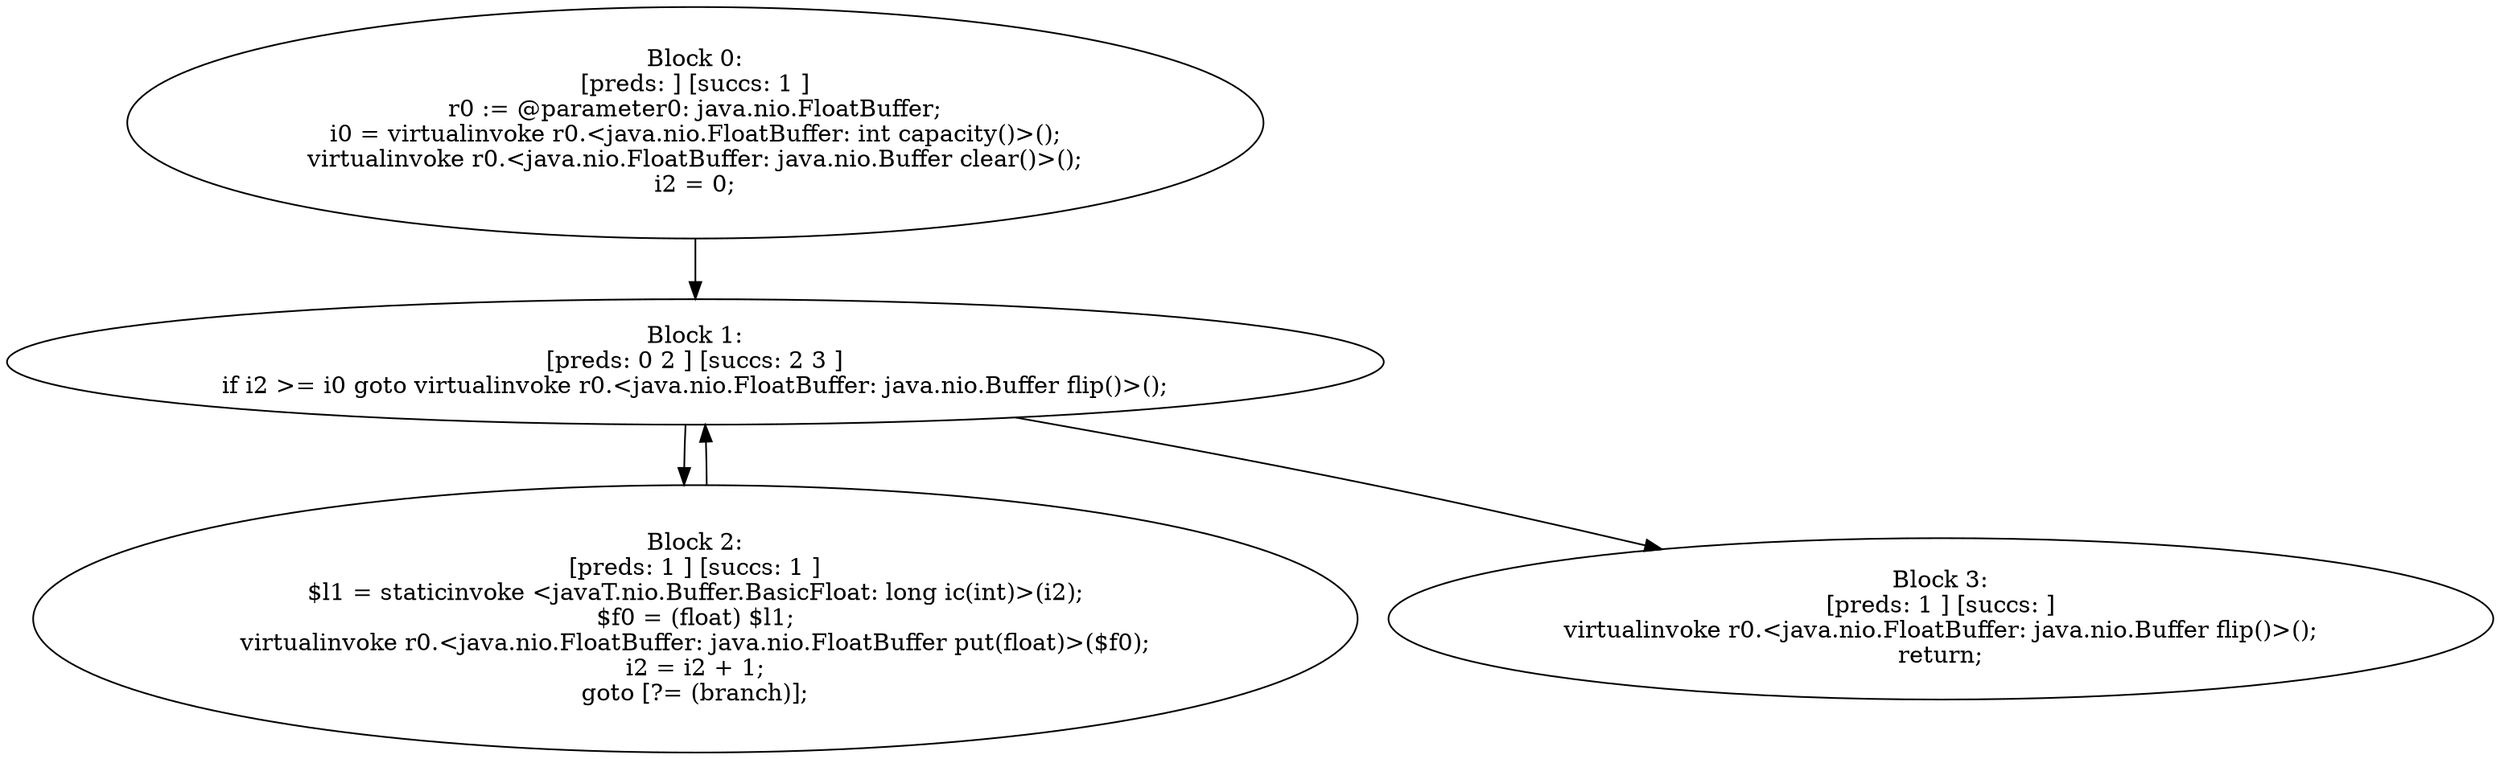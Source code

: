 digraph "unitGraph" {
    "Block 0:
[preds: ] [succs: 1 ]
r0 := @parameter0: java.nio.FloatBuffer;
i0 = virtualinvoke r0.<java.nio.FloatBuffer: int capacity()>();
virtualinvoke r0.<java.nio.FloatBuffer: java.nio.Buffer clear()>();
i2 = 0;
"
    "Block 1:
[preds: 0 2 ] [succs: 2 3 ]
if i2 >= i0 goto virtualinvoke r0.<java.nio.FloatBuffer: java.nio.Buffer flip()>();
"
    "Block 2:
[preds: 1 ] [succs: 1 ]
$l1 = staticinvoke <javaT.nio.Buffer.BasicFloat: long ic(int)>(i2);
$f0 = (float) $l1;
virtualinvoke r0.<java.nio.FloatBuffer: java.nio.FloatBuffer put(float)>($f0);
i2 = i2 + 1;
goto [?= (branch)];
"
    "Block 3:
[preds: 1 ] [succs: ]
virtualinvoke r0.<java.nio.FloatBuffer: java.nio.Buffer flip()>();
return;
"
    "Block 0:
[preds: ] [succs: 1 ]
r0 := @parameter0: java.nio.FloatBuffer;
i0 = virtualinvoke r0.<java.nio.FloatBuffer: int capacity()>();
virtualinvoke r0.<java.nio.FloatBuffer: java.nio.Buffer clear()>();
i2 = 0;
"->"Block 1:
[preds: 0 2 ] [succs: 2 3 ]
if i2 >= i0 goto virtualinvoke r0.<java.nio.FloatBuffer: java.nio.Buffer flip()>();
";
    "Block 1:
[preds: 0 2 ] [succs: 2 3 ]
if i2 >= i0 goto virtualinvoke r0.<java.nio.FloatBuffer: java.nio.Buffer flip()>();
"->"Block 2:
[preds: 1 ] [succs: 1 ]
$l1 = staticinvoke <javaT.nio.Buffer.BasicFloat: long ic(int)>(i2);
$f0 = (float) $l1;
virtualinvoke r0.<java.nio.FloatBuffer: java.nio.FloatBuffer put(float)>($f0);
i2 = i2 + 1;
goto [?= (branch)];
";
    "Block 1:
[preds: 0 2 ] [succs: 2 3 ]
if i2 >= i0 goto virtualinvoke r0.<java.nio.FloatBuffer: java.nio.Buffer flip()>();
"->"Block 3:
[preds: 1 ] [succs: ]
virtualinvoke r0.<java.nio.FloatBuffer: java.nio.Buffer flip()>();
return;
";
    "Block 2:
[preds: 1 ] [succs: 1 ]
$l1 = staticinvoke <javaT.nio.Buffer.BasicFloat: long ic(int)>(i2);
$f0 = (float) $l1;
virtualinvoke r0.<java.nio.FloatBuffer: java.nio.FloatBuffer put(float)>($f0);
i2 = i2 + 1;
goto [?= (branch)];
"->"Block 1:
[preds: 0 2 ] [succs: 2 3 ]
if i2 >= i0 goto virtualinvoke r0.<java.nio.FloatBuffer: java.nio.Buffer flip()>();
";
}
